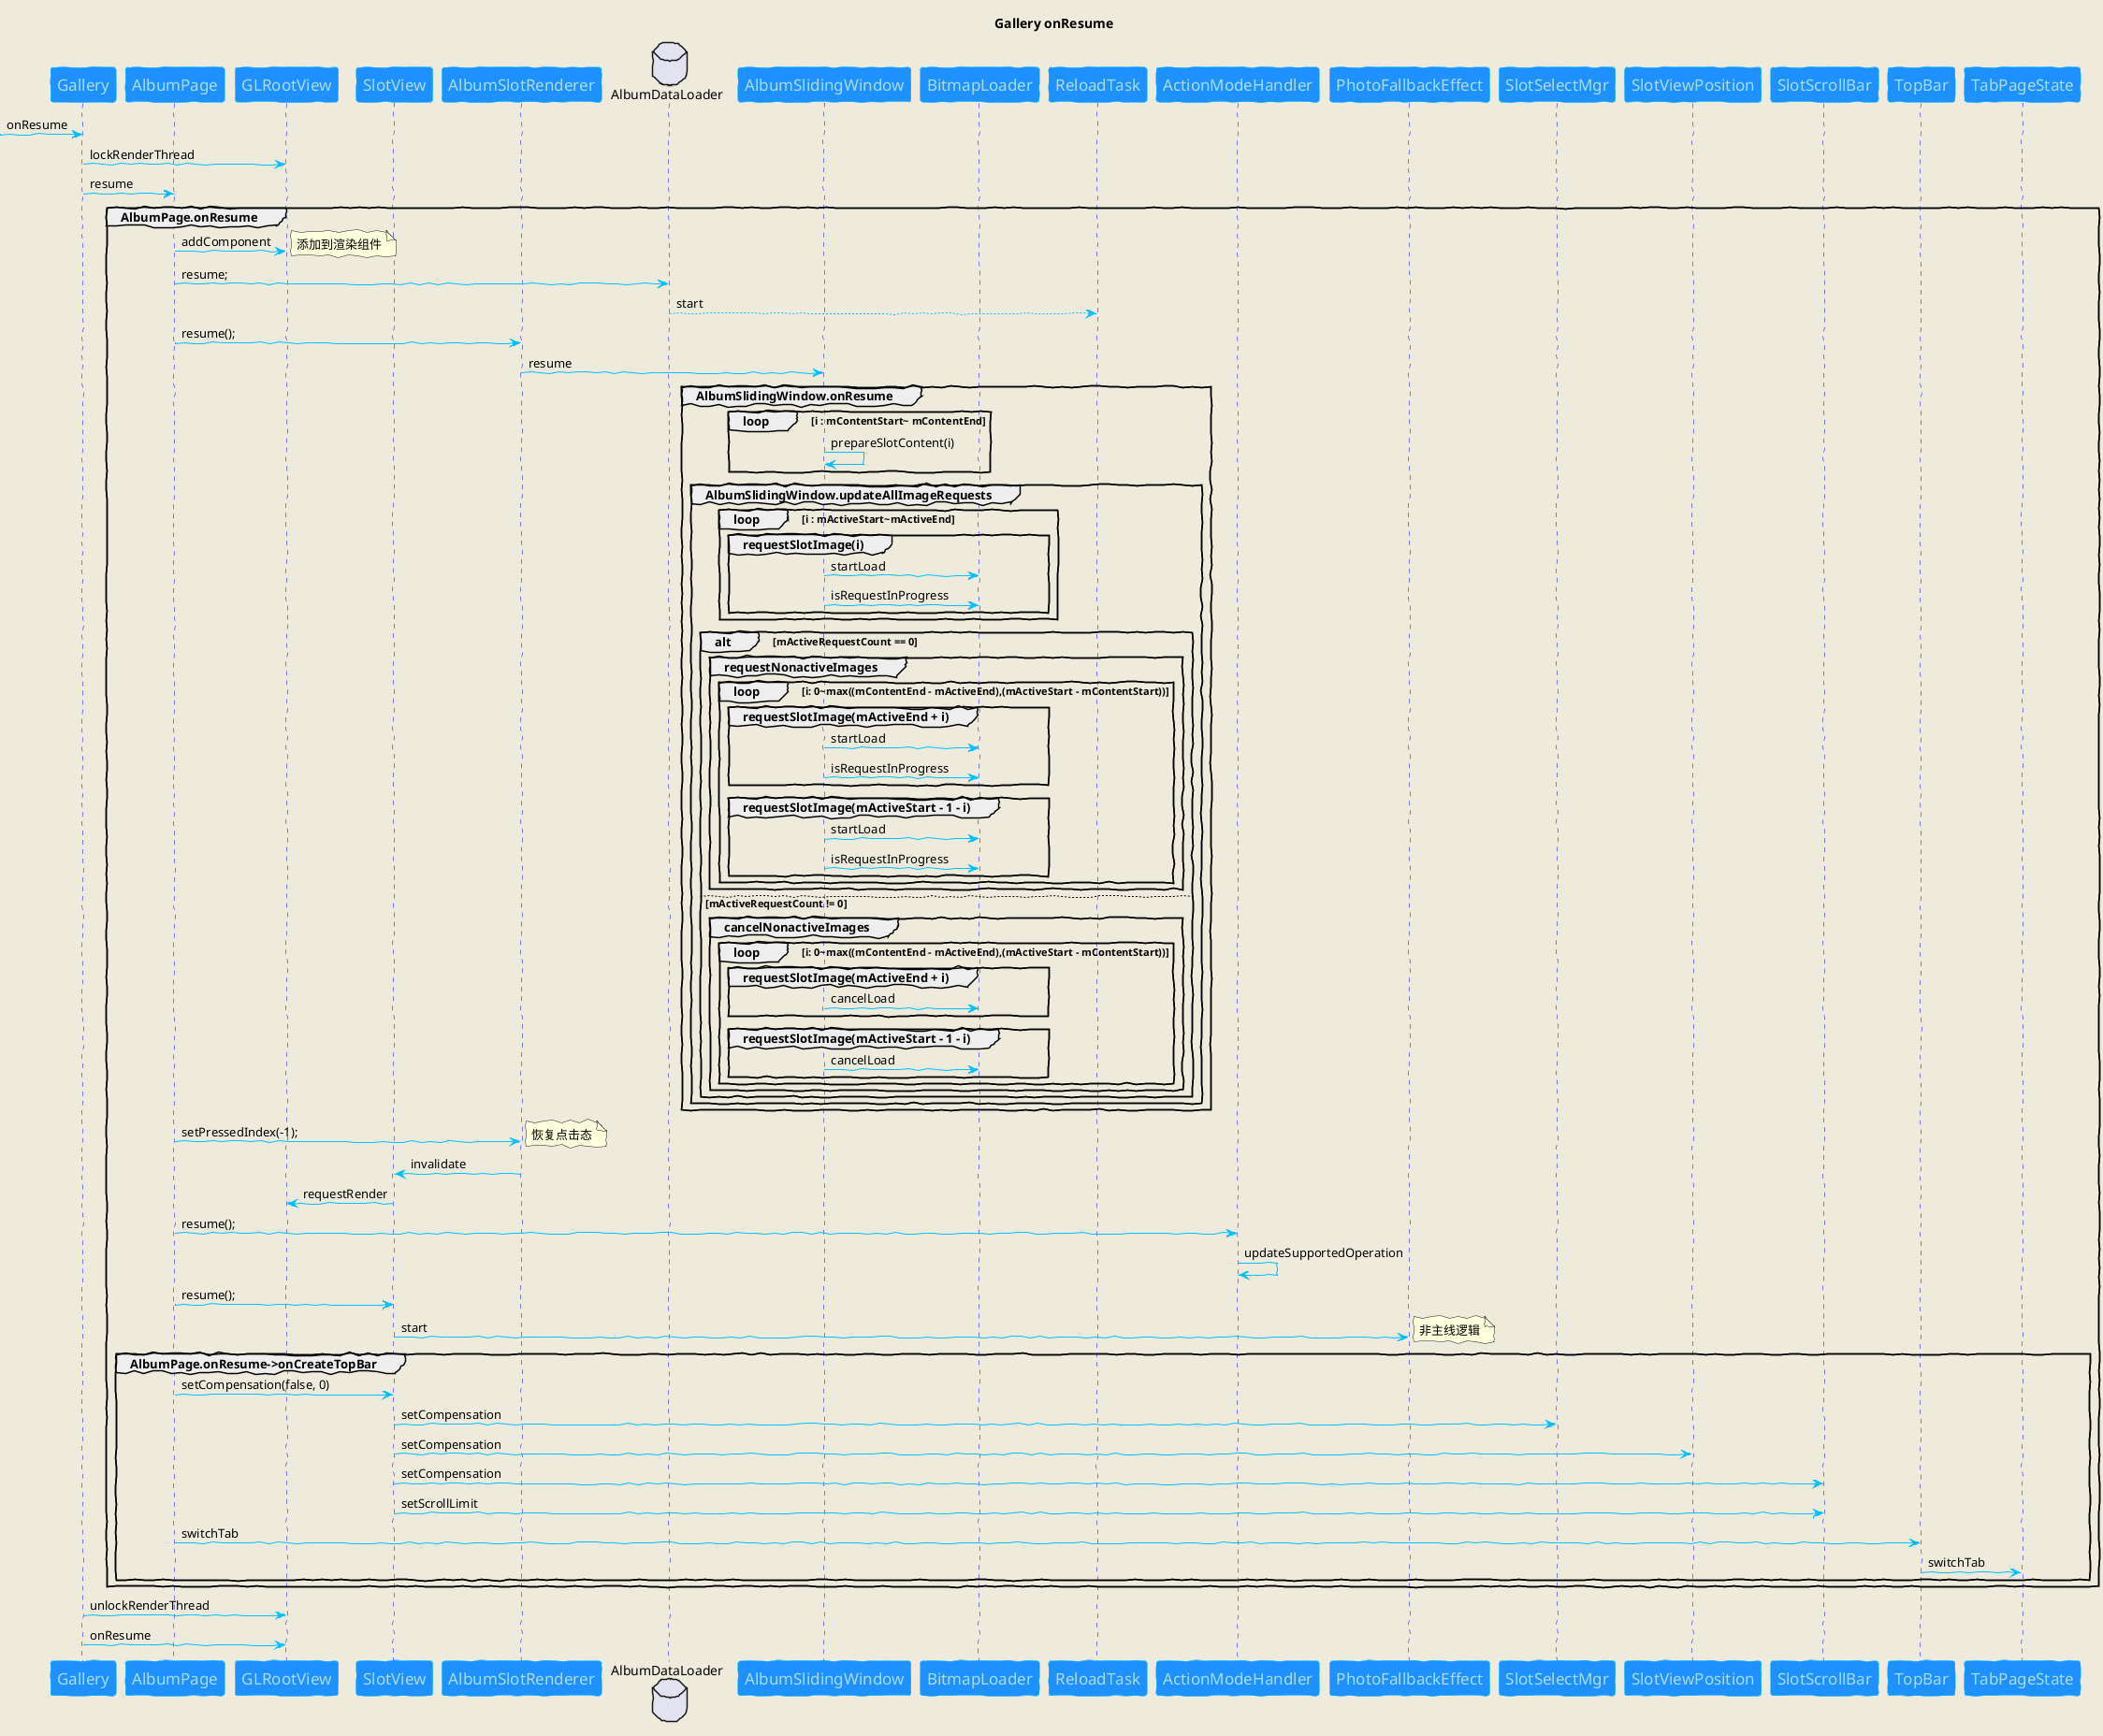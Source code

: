 /*
participant
actor
boundary
control
entity
database
*/

@startuml

skinparam backgroundColor #EEEBDC
skinparam handwritten true
skinparam sequence {
	ArrowColor DeepSkyBlue
	ActorBorderColor DeepSkyBlue
	LifeLineBorderColor blue
	LifeLineBackgroundColor #A9DCDF

	ParticipantBorderColor DeepSkyBlue
	ParticipantBackgroundColor DodgerBlue
	ParticipantFontName Impact
	ParticipantFontSize 17
	ParticipantFontColor #A9DCDF

	ActorBackgroundColor aqua
	ActorFontColor DeepSkyBlue
	ActorFontSize 17
	ActorFontName Aapex
}


participant Gallery
participant AlbumPage
participant GLRootView
participant SlotView
participant AlbumSlotRenderer

database AlbumDataLoader
participant AlbumSlidingWindow
participant BitmapLoader

participant ReloadTask

title Gallery onResume

[-> Gallery: onResume
Gallery -> GLRootView: lockRenderThread
Gallery -> AlbumPage: resume
group AlbumPage.onResume
    AlbumPage -> GLRootView: addComponent
    note right : 添加到渲染组件


    AlbumPage -> AlbumDataLoader: resume;
    AlbumDataLoader --> ReloadTask: start
    AlbumPage -> AlbumSlotRenderer: resume();

    AlbumSlotRenderer -> AlbumSlidingWindow: resume
    group AlbumSlidingWindow.onResume
        loop i : mContentStart~ mContentEnd
            AlbumSlidingWindow -> AlbumSlidingWindow:prepareSlotContent(i)
        end

        group AlbumSlidingWindow.updateAllImageRequests
            loop i : mActiveStart~mActiveEnd
                group requestSlotImage(i)
                    AlbumSlidingWindow-> BitmapLoader: startLoad
                    AlbumSlidingWindow-> BitmapLoader: isRequestInProgress
                end
            end

            alt mActiveRequestCount == 0
                group requestNonactiveImages
                    loop i: 0~max((mContentEnd - mActiveEnd),(mActiveStart - mContentStart))
                        group requestSlotImage(mActiveEnd + i)
                            AlbumSlidingWindow-> BitmapLoader: startLoad
                            AlbumSlidingWindow-> BitmapLoader: isRequestInProgress
                        end
                        group requestSlotImage(mActiveStart - 1 - i)
                            AlbumSlidingWindow-> BitmapLoader: startLoad
                            AlbumSlidingWindow-> BitmapLoader: isRequestInProgress
                        end
                    end
                end
            else mActiveRequestCount != 0
                group cancelNonactiveImages
                    loop i: 0~max((mContentEnd - mActiveEnd),(mActiveStart - mContentStart))
                         group requestSlotImage(mActiveEnd + i)
                            AlbumSlidingWindow-> BitmapLoader: cancelLoad
                         end
                         group requestSlotImage(mActiveStart - 1 - i)
                            AlbumSlidingWindow-> BitmapLoader: cancelLoad
                         end
                    end
                end
            end
        end
    end


    AlbumPage -> AlbumSlotRenderer: setPressedIndex(-1);
    note right: 恢复点击态
    AlbumSlotRenderer -> SlotView: invalidate
    SlotView -> GLRootView: requestRender
    AlbumPage -> ActionModeHandler: resume();
    ActionModeHandler -> ActionModeHandler: updateSupportedOperation
    AlbumPage -> SlotView: resume();
    SlotView -> PhotoFallbackEffect: start
    note right: 非主线逻辑


    group AlbumPage.onResume->onCreateTopBar
        AlbumPage -> SlotView: setCompensation(false, 0)
        SlotView -> SlotSelectMgr: setCompensation
        SlotView -> SlotViewPosition: setCompensation
        SlotView -> SlotScrollBar: setCompensation
        SlotView -> SlotScrollBar: setScrollLimit
        AlbumPage -> TopBar: switchTab
        TopBar -> TabPageState: switchTab
    end
end




Gallery -> GLRootView: unlockRenderThread
Gallery -> GLRootView: onResume





























































@enduml


